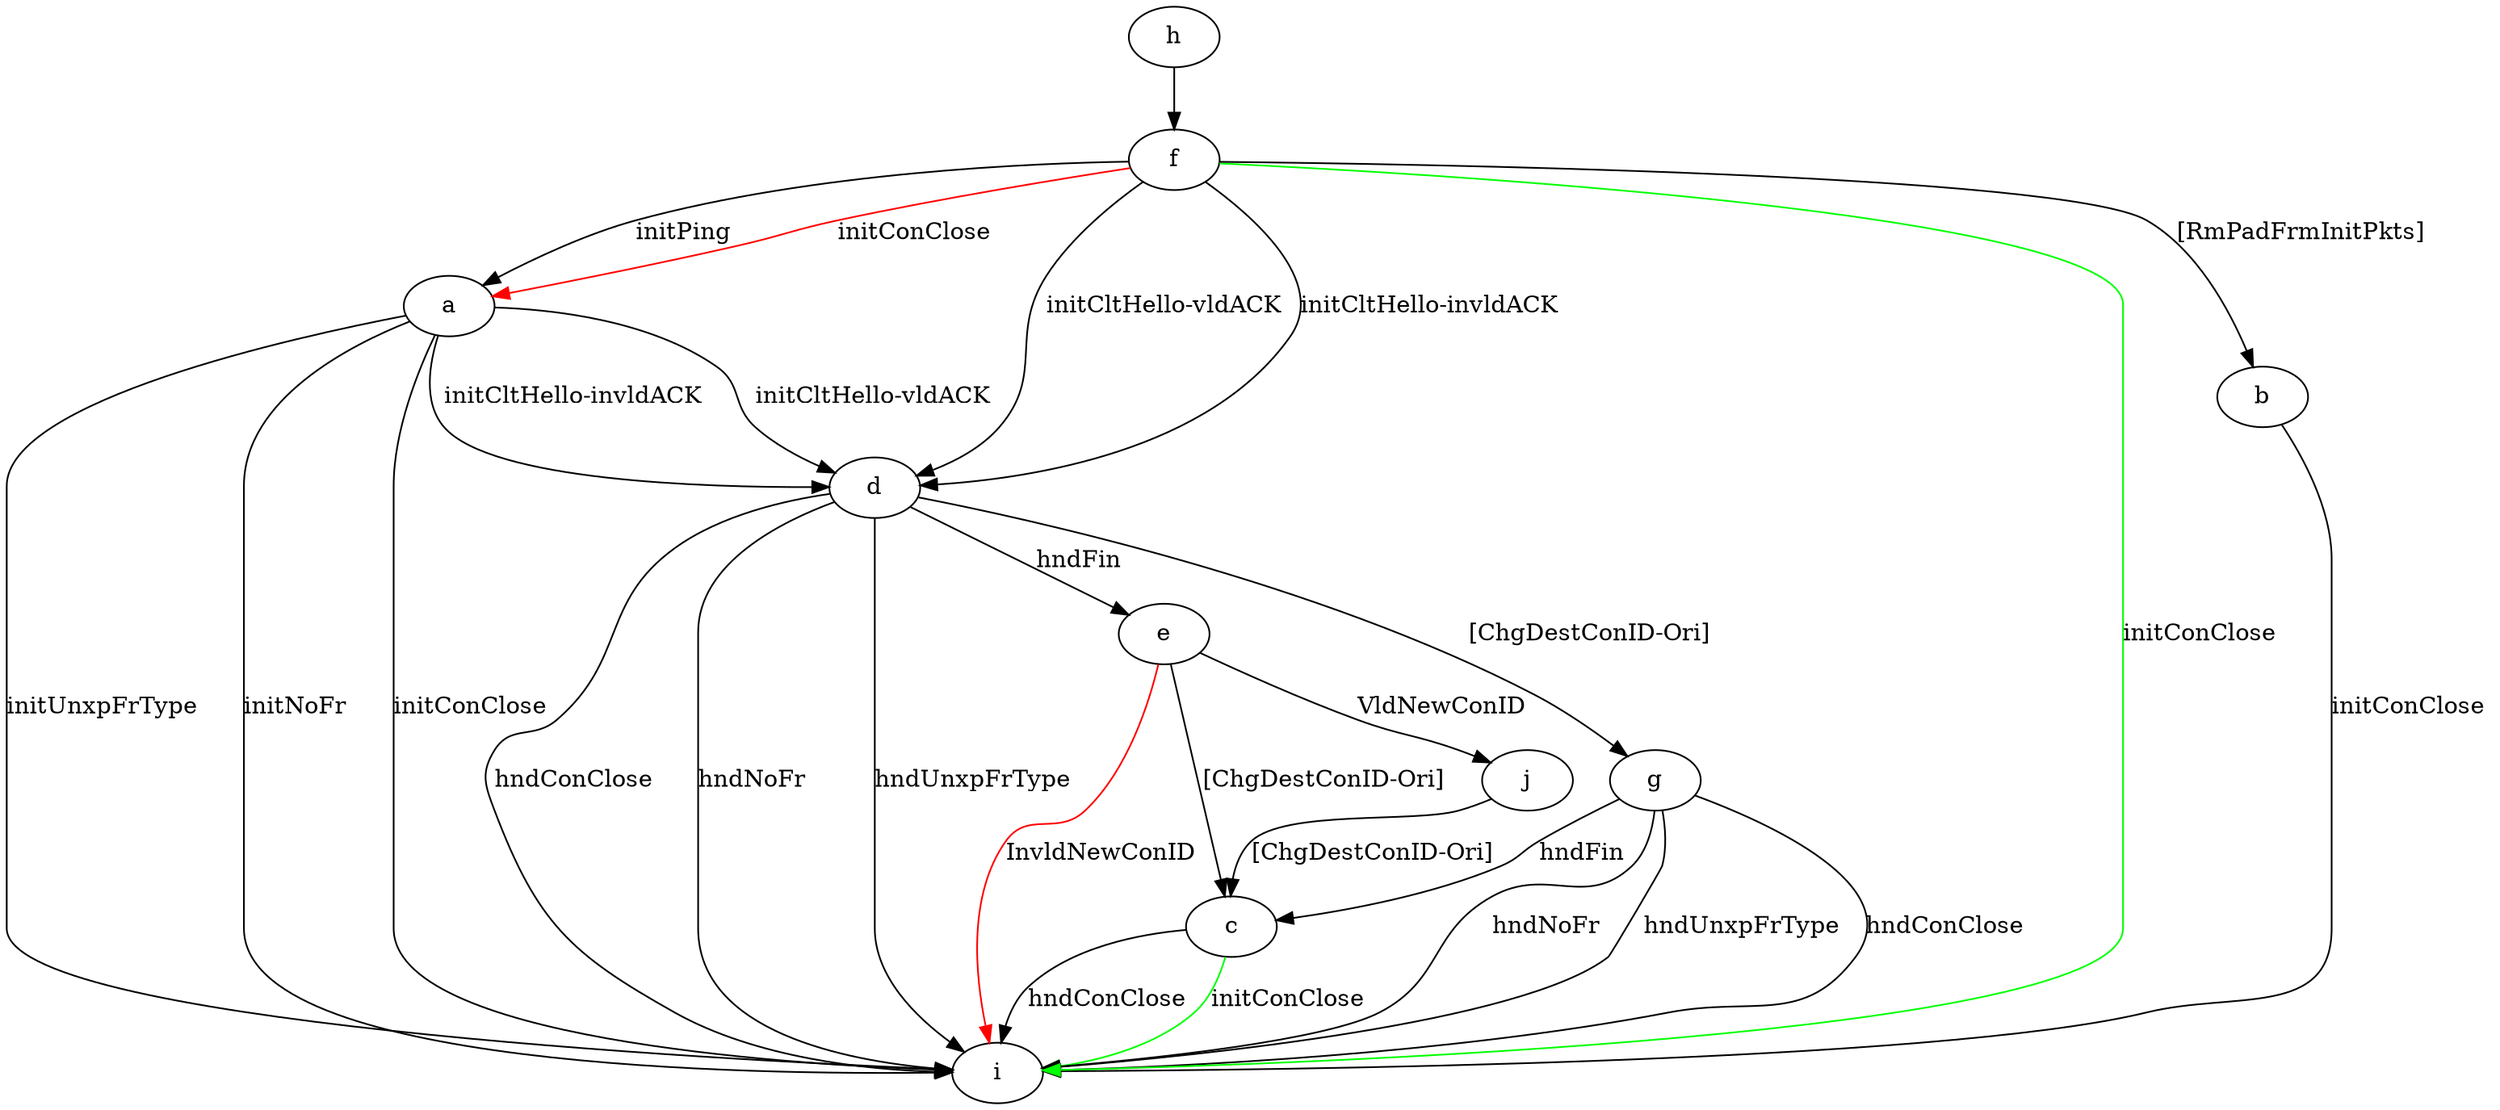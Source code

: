 digraph "" {
	a -> d	[key=0,
		label="initCltHello-vldACK "];
	a -> d	[key=1,
		label="initCltHello-invldACK "];
	a -> i	[key=0,
		label="initConClose "];
	a -> i	[key=1,
		label="initNoFr "];
	a -> i	[key=2,
		label="initUnxpFrType "];
	b -> i	[key=0,
		label="initConClose "];
	c -> i	[key=0,
		label="hndConClose "];
	c -> i	[key=1,
		color=green,
		label="initConClose "];
	d -> e	[key=0,
		label="hndFin "];
	d -> g	[key=0,
		label="[ChgDestConID-Ori] "];
	d -> i	[key=0,
		label="hndConClose "];
	d -> i	[key=1,
		label="hndNoFr "];
	d -> i	[key=2,
		label="hndUnxpFrType "];
	e -> c	[key=0,
		label="[ChgDestConID-Ori] "];
	e -> i	[key=0,
		color=red,
		label="InvldNewConID "];
	e -> j	[key=0,
		label="VldNewConID "];
	f -> a	[key=0,
		label="initPing "];
	f -> a	[key=1,
		color=red,
		label="initConClose "];
	f -> b	[key=0,
		label="[RmPadFrmInitPkts] "];
	f -> d	[key=0,
		label="initCltHello-vldACK "];
	f -> d	[key=1,
		label="initCltHello-invldACK "];
	f -> i	[key=0,
		color=green,
		label="initConClose "];
	g -> c	[key=0,
		label="hndFin "];
	g -> i	[key=0,
		label="hndConClose "];
	g -> i	[key=1,
		label="hndNoFr "];
	g -> i	[key=2,
		label="hndUnxpFrType "];
	h -> f	[key=0];
	j -> c	[key=0,
		label="[ChgDestConID-Ori] "];
}
